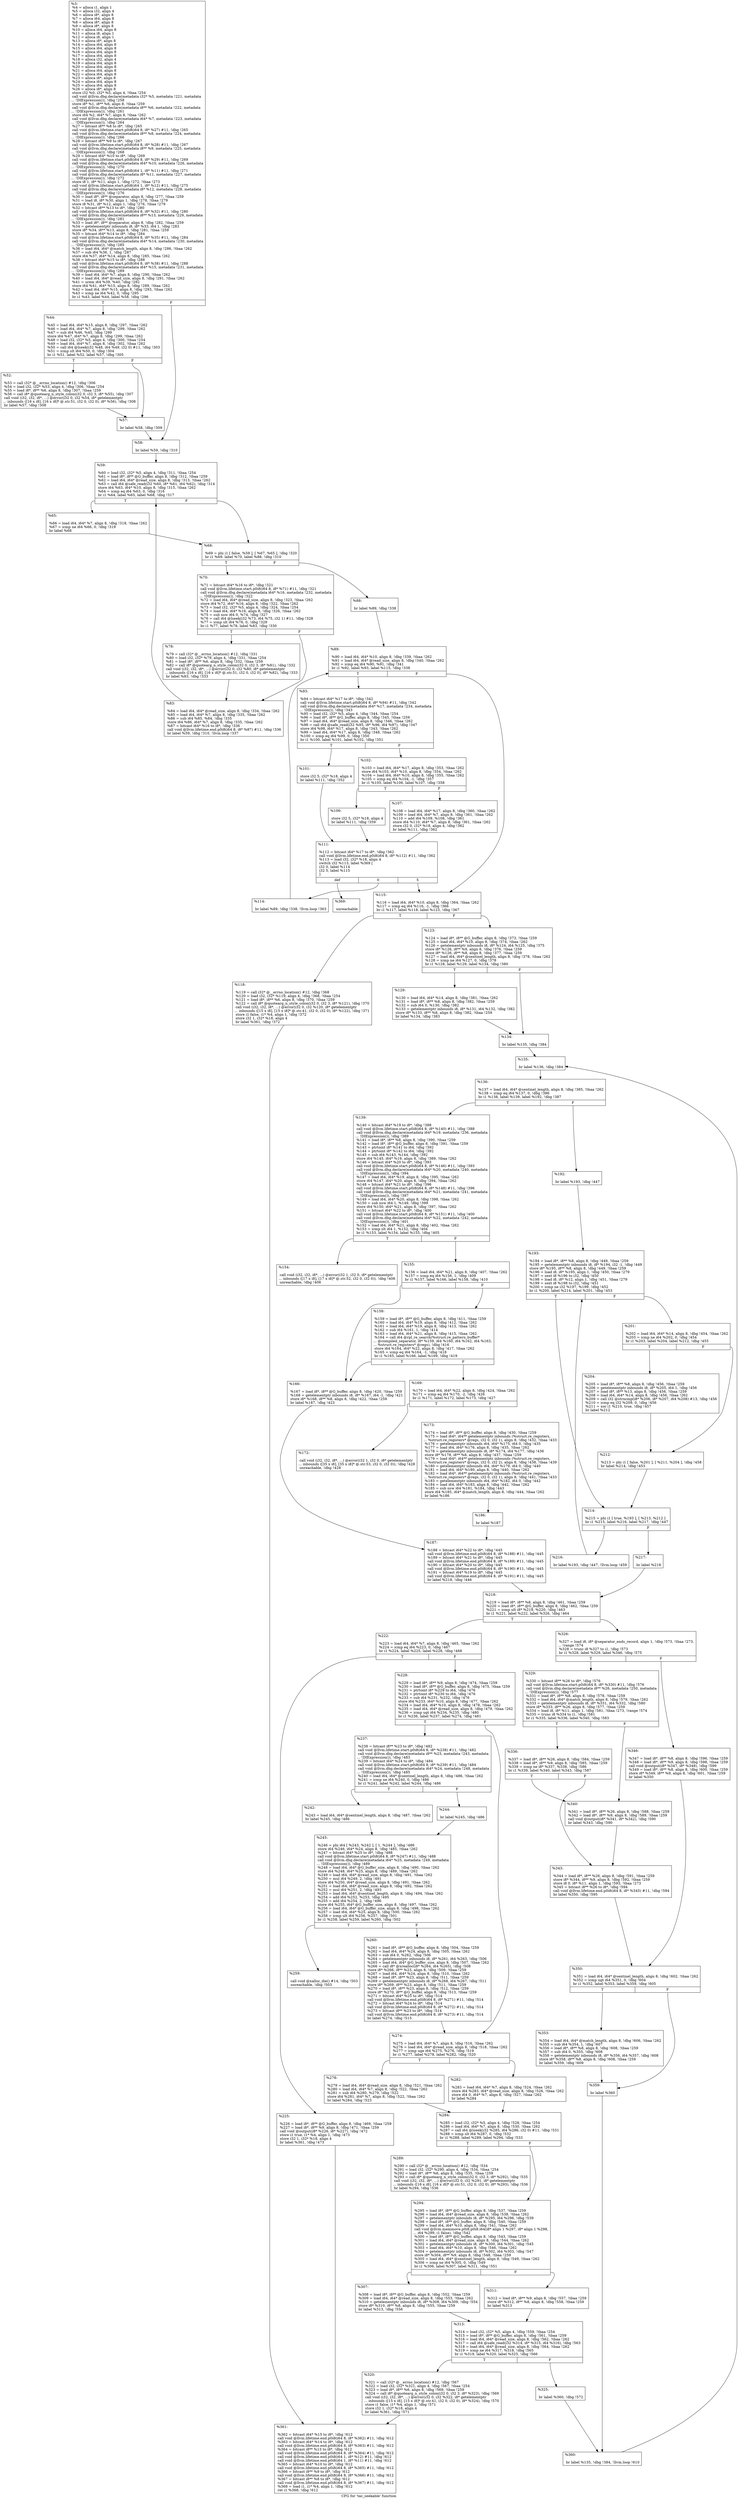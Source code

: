 digraph "CFG for 'tac_seekable' function" {
	label="CFG for 'tac_seekable' function";

	Node0x2548ac0 [shape=record,label="{%3:\l  %4 = alloca i1, align 1\l  %5 = alloca i32, align 4\l  %6 = alloca i8*, align 8\l  %7 = alloca i64, align 8\l  %8 = alloca i8*, align 8\l  %9 = alloca i8*, align 8\l  %10 = alloca i64, align 8\l  %11 = alloca i8, align 1\l  %12 = alloca i8, align 1\l  %13 = alloca i8*, align 8\l  %14 = alloca i64, align 8\l  %15 = alloca i64, align 8\l  %16 = alloca i64, align 8\l  %17 = alloca i64, align 8\l  %18 = alloca i32, align 4\l  %19 = alloca i64, align 8\l  %20 = alloca i64, align 8\l  %21 = alloca i64, align 8\l  %22 = alloca i64, align 8\l  %23 = alloca i8*, align 8\l  %24 = alloca i64, align 8\l  %25 = alloca i64, align 8\l  %26 = alloca i8*, align 8\l  store i32 %0, i32* %5, align 4, !tbaa !254\l  call void @llvm.dbg.declare(metadata i32* %5, metadata !221, metadata\l... !DIExpression()), !dbg !258\l  store i8* %1, i8** %6, align 8, !tbaa !259\l  call void @llvm.dbg.declare(metadata i8** %6, metadata !222, metadata\l... !DIExpression()), !dbg !261\l  store i64 %2, i64* %7, align 8, !tbaa !262\l  call void @llvm.dbg.declare(metadata i64* %7, metadata !223, metadata\l... !DIExpression()), !dbg !264\l  %27 = bitcast i8** %8 to i8*, !dbg !265\l  call void @llvm.lifetime.start.p0i8(i64 8, i8* %27) #11, !dbg !265\l  call void @llvm.dbg.declare(metadata i8** %8, metadata !224, metadata\l... !DIExpression()), !dbg !266\l  %28 = bitcast i8** %9 to i8*, !dbg !267\l  call void @llvm.lifetime.start.p0i8(i64 8, i8* %28) #11, !dbg !267\l  call void @llvm.dbg.declare(metadata i8** %9, metadata !225, metadata\l... !DIExpression()), !dbg !268\l  %29 = bitcast i64* %10 to i8*, !dbg !269\l  call void @llvm.lifetime.start.p0i8(i64 8, i8* %29) #11, !dbg !269\l  call void @llvm.dbg.declare(metadata i64* %10, metadata !226, metadata\l... !DIExpression()), !dbg !270\l  call void @llvm.lifetime.start.p0i8(i64 1, i8* %11) #11, !dbg !271\l  call void @llvm.dbg.declare(metadata i8* %11, metadata !227, metadata\l... !DIExpression()), !dbg !272\l  store i8 1, i8* %11, align 1, !dbg !272, !tbaa !273\l  call void @llvm.lifetime.start.p0i8(i64 1, i8* %12) #11, !dbg !275\l  call void @llvm.dbg.declare(metadata i8* %12, metadata !228, metadata\l... !DIExpression()), !dbg !276\l  %30 = load i8*, i8** @separator, align 8, !dbg !277, !tbaa !259\l  %31 = load i8, i8* %30, align 1, !dbg !278, !tbaa !279\l  store i8 %31, i8* %12, align 1, !dbg !276, !tbaa !279\l  %32 = bitcast i8** %13 to i8*, !dbg !280\l  call void @llvm.lifetime.start.p0i8(i64 8, i8* %32) #11, !dbg !280\l  call void @llvm.dbg.declare(metadata i8** %13, metadata !229, metadata\l... !DIExpression()), !dbg !281\l  %33 = load i8*, i8** @separator, align 8, !dbg !282, !tbaa !259\l  %34 = getelementptr inbounds i8, i8* %33, i64 1, !dbg !283\l  store i8* %34, i8** %13, align 8, !dbg !281, !tbaa !259\l  %35 = bitcast i64* %14 to i8*, !dbg !284\l  call void @llvm.lifetime.start.p0i8(i64 8, i8* %35) #11, !dbg !284\l  call void @llvm.dbg.declare(metadata i64* %14, metadata !230, metadata\l... !DIExpression()), !dbg !285\l  %36 = load i64, i64* @match_length, align 8, !dbg !286, !tbaa !262\l  %37 = sub i64 %36, 1, !dbg !287\l  store i64 %37, i64* %14, align 8, !dbg !285, !tbaa !262\l  %38 = bitcast i64* %15 to i8*, !dbg !288\l  call void @llvm.lifetime.start.p0i8(i64 8, i8* %38) #11, !dbg !288\l  call void @llvm.dbg.declare(metadata i64* %15, metadata !231, metadata\l... !DIExpression()), !dbg !289\l  %39 = load i64, i64* %7, align 8, !dbg !290, !tbaa !262\l  %40 = load i64, i64* @read_size, align 8, !dbg !291, !tbaa !262\l  %41 = urem i64 %39, %40, !dbg !292\l  store i64 %41, i64* %15, align 8, !dbg !289, !tbaa !262\l  %42 = load i64, i64* %15, align 8, !dbg !293, !tbaa !262\l  %43 = icmp ne i64 %42, 0, !dbg !295\l  br i1 %43, label %44, label %58, !dbg !296\l|{<s0>T|<s1>F}}"];
	Node0x2548ac0:s0 -> Node0x253ce50;
	Node0x2548ac0:s1 -> Node0x253cf40;
	Node0x253ce50 [shape=record,label="{%44:\l\l  %45 = load i64, i64* %15, align 8, !dbg !297, !tbaa !262\l  %46 = load i64, i64* %7, align 8, !dbg !299, !tbaa !262\l  %47 = sub i64 %46, %45, !dbg !299\l  store i64 %47, i64* %7, align 8, !dbg !299, !tbaa !262\l  %48 = load i32, i32* %5, align 4, !dbg !300, !tbaa !254\l  %49 = load i64, i64* %7, align 8, !dbg !302, !tbaa !262\l  %50 = call i64 @lseek(i32 %48, i64 %49, i32 0) #11, !dbg !303\l  %51 = icmp slt i64 %50, 0, !dbg !304\l  br i1 %51, label %52, label %57, !dbg !305\l|{<s0>T|<s1>F}}"];
	Node0x253ce50:s0 -> Node0x253cea0;
	Node0x253ce50:s1 -> Node0x253cef0;
	Node0x253cea0 [shape=record,label="{%52:\l\l  %53 = call i32* @__errno_location() #12, !dbg !306\l  %54 = load i32, i32* %53, align 4, !dbg !306, !tbaa !254\l  %55 = load i8*, i8** %6, align 8, !dbg !307, !tbaa !259\l  %56 = call i8* @quotearg_n_style_colon(i32 0, i32 3, i8* %55), !dbg !307\l  call void (i32, i32, i8*, ...) @error(i32 0, i32 %54, i8* getelementptr\l... inbounds ([16 x i8], [16 x i8]* @.str.51, i32 0, i32 0), i8* %56), !dbg !308\l  br label %57, !dbg !308\l}"];
	Node0x253cea0 -> Node0x253cef0;
	Node0x253cef0 [shape=record,label="{%57:\l\l  br label %58, !dbg !309\l}"];
	Node0x253cef0 -> Node0x253cf40;
	Node0x253cf40 [shape=record,label="{%58:\l\l  br label %59, !dbg !310\l}"];
	Node0x253cf40 -> Node0x253cf90;
	Node0x253cf90 [shape=record,label="{%59:\l\l  %60 = load i32, i32* %5, align 4, !dbg !311, !tbaa !254\l  %61 = load i8*, i8** @G_buffer, align 8, !dbg !312, !tbaa !259\l  %62 = load i64, i64* @read_size, align 8, !dbg !313, !tbaa !262\l  %63 = call i64 @safe_read(i32 %60, i8* %61, i64 %62), !dbg !314\l  store i64 %63, i64* %10, align 8, !dbg !315, !tbaa !262\l  %64 = icmp eq i64 %63, 0, !dbg !316\l  br i1 %64, label %65, label %68, !dbg !317\l|{<s0>T|<s1>F}}"];
	Node0x253cf90:s0 -> Node0x253cfe0;
	Node0x253cf90:s1 -> Node0x253d030;
	Node0x253cfe0 [shape=record,label="{%65:\l\l  %66 = load i64, i64* %7, align 8, !dbg !318, !tbaa !262\l  %67 = icmp ne i64 %66, 0, !dbg !319\l  br label %68\l}"];
	Node0x253cfe0 -> Node0x253d030;
	Node0x253d030 [shape=record,label="{%68:\l\l  %69 = phi i1 [ false, %59 ], [ %67, %65 ], !dbg !320\l  br i1 %69, label %70, label %88, !dbg !310\l|{<s0>T|<s1>F}}"];
	Node0x253d030:s0 -> Node0x253d080;
	Node0x253d030:s1 -> Node0x253d170;
	Node0x253d080 [shape=record,label="{%70:\l\l  %71 = bitcast i64* %16 to i8*, !dbg !321\l  call void @llvm.lifetime.start.p0i8(i64 8, i8* %71) #11, !dbg !321\l  call void @llvm.dbg.declare(metadata i64* %16, metadata !232, metadata\l... !DIExpression()), !dbg !322\l  %72 = load i64, i64* @read_size, align 8, !dbg !323, !tbaa !262\l  store i64 %72, i64* %16, align 8, !dbg !322, !tbaa !262\l  %73 = load i32, i32* %5, align 4, !dbg !324, !tbaa !254\l  %74 = load i64, i64* %16, align 8, !dbg !326, !tbaa !262\l  %75 = sub nsw i64 0, %74, !dbg !327\l  %76 = call i64 @lseek(i32 %73, i64 %75, i32 1) #11, !dbg !328\l  %77 = icmp slt i64 %76, 0, !dbg !329\l  br i1 %77, label %78, label %83, !dbg !330\l|{<s0>T|<s1>F}}"];
	Node0x253d080:s0 -> Node0x253d0d0;
	Node0x253d080:s1 -> Node0x253d120;
	Node0x253d0d0 [shape=record,label="{%78:\l\l  %79 = call i32* @__errno_location() #12, !dbg !331\l  %80 = load i32, i32* %79, align 4, !dbg !331, !tbaa !254\l  %81 = load i8*, i8** %6, align 8, !dbg !332, !tbaa !259\l  %82 = call i8* @quotearg_n_style_colon(i32 0, i32 3, i8* %81), !dbg !332\l  call void (i32, i32, i8*, ...) @error(i32 0, i32 %80, i8* getelementptr\l... inbounds ([16 x i8], [16 x i8]* @.str.51, i32 0, i32 0), i8* %82), !dbg !333\l  br label %83, !dbg !333\l}"];
	Node0x253d0d0 -> Node0x253d120;
	Node0x253d120 [shape=record,label="{%83:\l\l  %84 = load i64, i64* @read_size, align 8, !dbg !334, !tbaa !262\l  %85 = load i64, i64* %7, align 8, !dbg !335, !tbaa !262\l  %86 = sub i64 %85, %84, !dbg !335\l  store i64 %86, i64* %7, align 8, !dbg !335, !tbaa !262\l  %87 = bitcast i64* %16 to i8*, !dbg !336\l  call void @llvm.lifetime.end.p0i8(i64 8, i8* %87) #11, !dbg !336\l  br label %59, !dbg !310, !llvm.loop !337\l}"];
	Node0x253d120 -> Node0x253cf90;
	Node0x253d170 [shape=record,label="{%88:\l\l  br label %89, !dbg !338\l}"];
	Node0x253d170 -> Node0x253d1c0;
	Node0x253d1c0 [shape=record,label="{%89:\l\l  %90 = load i64, i64* %10, align 8, !dbg !339, !tbaa !262\l  %91 = load i64, i64* @read_size, align 8, !dbg !340, !tbaa !262\l  %92 = icmp eq i64 %90, %91, !dbg !341\l  br i1 %92, label %93, label %115, !dbg !338\l|{<s0>T|<s1>F}}"];
	Node0x253d1c0:s0 -> Node0x253d210;
	Node0x253d1c0:s1 -> Node0x253d440;
	Node0x253d210 [shape=record,label="{%93:\l\l  %94 = bitcast i64* %17 to i8*, !dbg !342\l  call void @llvm.lifetime.start.p0i8(i64 8, i8* %94) #11, !dbg !342\l  call void @llvm.dbg.declare(metadata i64* %17, metadata !234, metadata\l... !DIExpression()), !dbg !343\l  %95 = load i32, i32* %5, align 4, !dbg !344, !tbaa !254\l  %96 = load i8*, i8** @G_buffer, align 8, !dbg !345, !tbaa !259\l  %97 = load i64, i64* @read_size, align 8, !dbg !346, !tbaa !262\l  %98 = call i64 @safe_read(i32 %95, i8* %96, i64 %97), !dbg !347\l  store i64 %98, i64* %17, align 8, !dbg !343, !tbaa !262\l  %99 = load i64, i64* %17, align 8, !dbg !348, !tbaa !262\l  %100 = icmp eq i64 %99, 0, !dbg !350\l  br i1 %100, label %101, label %102, !dbg !351\l|{<s0>T|<s1>F}}"];
	Node0x253d210:s0 -> Node0x253d260;
	Node0x253d210:s1 -> Node0x253d2b0;
	Node0x253d260 [shape=record,label="{%101:\l\l  store i32 5, i32* %18, align 4\l  br label %111, !dbg !352\l}"];
	Node0x253d260 -> Node0x253d3a0;
	Node0x253d2b0 [shape=record,label="{%102:\l\l  %103 = load i64, i64* %17, align 8, !dbg !353, !tbaa !262\l  store i64 %103, i64* %10, align 8, !dbg !354, !tbaa !262\l  %104 = load i64, i64* %10, align 8, !dbg !355, !tbaa !262\l  %105 = icmp eq i64 %104, -1, !dbg !357\l  br i1 %105, label %106, label %107, !dbg !358\l|{<s0>T|<s1>F}}"];
	Node0x253d2b0:s0 -> Node0x253d300;
	Node0x253d2b0:s1 -> Node0x253d350;
	Node0x253d300 [shape=record,label="{%106:\l\l  store i32 5, i32* %18, align 4\l  br label %111, !dbg !359\l}"];
	Node0x253d300 -> Node0x253d3a0;
	Node0x253d350 [shape=record,label="{%107:\l\l  %108 = load i64, i64* %17, align 8, !dbg !360, !tbaa !262\l  %109 = load i64, i64* %7, align 8, !dbg !361, !tbaa !262\l  %110 = add i64 %109, %108, !dbg !361\l  store i64 %110, i64* %7, align 8, !dbg !361, !tbaa !262\l  store i32 0, i32* %18, align 4, !dbg !362\l  br label %111, !dbg !362\l}"];
	Node0x253d350 -> Node0x253d3a0;
	Node0x253d3a0 [shape=record,label="{%111:\l\l  %112 = bitcast i64* %17 to i8*, !dbg !362\l  call void @llvm.lifetime.end.p0i8(i64 8, i8* %112) #11, !dbg !362\l  %113 = load i32, i32* %18, align 4\l  switch i32 %113, label %369 [\l    i32 0, label %114\l    i32 5, label %115\l  ]\l|{<s0>def|<s1>0|<s2>5}}"];
	Node0x253d3a0:s0 -> Node0x253e610;
	Node0x253d3a0:s1 -> Node0x253d3f0;
	Node0x253d3a0:s2 -> Node0x253d440;
	Node0x253d3f0 [shape=record,label="{%114:\l\l  br label %89, !dbg !338, !llvm.loop !363\l}"];
	Node0x253d3f0 -> Node0x253d1c0;
	Node0x253d440 [shape=record,label="{%115:\l\l  %116 = load i64, i64* %10, align 8, !dbg !364, !tbaa !262\l  %117 = icmp eq i64 %116, -1, !dbg !366\l  br i1 %117, label %118, label %123, !dbg !367\l|{<s0>T|<s1>F}}"];
	Node0x253d440:s0 -> Node0x253d490;
	Node0x253d440:s1 -> Node0x253d4e0;
	Node0x253d490 [shape=record,label="{%118:\l\l  %119 = call i32* @__errno_location() #12, !dbg !368\l  %120 = load i32, i32* %119, align 4, !dbg !368, !tbaa !254\l  %121 = load i8*, i8** %6, align 8, !dbg !370, !tbaa !259\l  %122 = call i8* @quotearg_n_style_colon(i32 0, i32 3, i8* %121), !dbg !370\l  call void (i32, i32, i8*, ...) @error(i32 0, i32 %120, i8* getelementptr\l... inbounds ([15 x i8], [15 x i8]* @.str.41, i32 0, i32 0), i8* %122), !dbg !371\l  store i1 false, i1* %4, align 1, !dbg !372\l  store i32 1, i32* %18, align 4\l  br label %361, !dbg !372\l}"];
	Node0x253d490 -> Node0x253e5c0;
	Node0x253d4e0 [shape=record,label="{%123:\l\l  %124 = load i8*, i8** @G_buffer, align 8, !dbg !373, !tbaa !259\l  %125 = load i64, i64* %10, align 8, !dbg !374, !tbaa !262\l  %126 = getelementptr inbounds i8, i8* %124, i64 %125, !dbg !375\l  store i8* %126, i8** %9, align 8, !dbg !376, !tbaa !259\l  store i8* %126, i8** %8, align 8, !dbg !377, !tbaa !259\l  %127 = load i64, i64* @sentinel_length, align 8, !dbg !378, !tbaa !262\l  %128 = icmp ne i64 %127, 0, !dbg !378\l  br i1 %128, label %129, label %134, !dbg !380\l|{<s0>T|<s1>F}}"];
	Node0x253d4e0:s0 -> Node0x253d530;
	Node0x253d4e0:s1 -> Node0x253d580;
	Node0x253d530 [shape=record,label="{%129:\l\l  %130 = load i64, i64* %14, align 8, !dbg !381, !tbaa !262\l  %131 = load i8*, i8** %8, align 8, !dbg !382, !tbaa !259\l  %132 = sub i64 0, %130, !dbg !382\l  %133 = getelementptr inbounds i8, i8* %131, i64 %132, !dbg !382\l  store i8* %133, i8** %8, align 8, !dbg !382, !tbaa !259\l  br label %134, !dbg !383\l}"];
	Node0x253d530 -> Node0x253d580;
	Node0x253d580 [shape=record,label="{%134:\l\l  br label %135, !dbg !384\l}"];
	Node0x253d580 -> Node0x253d5d0;
	Node0x253d5d0 [shape=record,label="{%135:\l\l  br label %136, !dbg !384\l}"];
	Node0x253d5d0 -> Node0x253d620;
	Node0x253d620 [shape=record,label="{%136:\l\l  %137 = load i64, i64* @sentinel_length, align 8, !dbg !385, !tbaa !262\l  %138 = icmp eq i64 %137, 0, !dbg !386\l  br i1 %138, label %139, label %192, !dbg !387\l|{<s0>T|<s1>F}}"];
	Node0x253d620:s0 -> Node0x253d670;
	Node0x253d620:s1 -> Node0x253d990;
	Node0x253d670 [shape=record,label="{%139:\l\l  %140 = bitcast i64* %19 to i8*, !dbg !388\l  call void @llvm.lifetime.start.p0i8(i64 8, i8* %140) #11, !dbg !388\l  call void @llvm.dbg.declare(metadata i64* %19, metadata !236, metadata\l... !DIExpression()), !dbg !389\l  %141 = load i8*, i8** %8, align 8, !dbg !390, !tbaa !259\l  %142 = load i8*, i8** @G_buffer, align 8, !dbg !391, !tbaa !259\l  %143 = ptrtoint i8* %141 to i64, !dbg !392\l  %144 = ptrtoint i8* %142 to i64, !dbg !392\l  %145 = sub i64 %143, %144, !dbg !392\l  store i64 %145, i64* %19, align 8, !dbg !389, !tbaa !262\l  %146 = bitcast i64* %20 to i8*, !dbg !393\l  call void @llvm.lifetime.start.p0i8(i64 8, i8* %146) #11, !dbg !393\l  call void @llvm.dbg.declare(metadata i64* %20, metadata !240, metadata\l... !DIExpression()), !dbg !394\l  %147 = load i64, i64* %19, align 8, !dbg !395, !tbaa !262\l  store i64 %147, i64* %20, align 8, !dbg !394, !tbaa !262\l  %148 = bitcast i64* %21 to i8*, !dbg !396\l  call void @llvm.lifetime.start.p0i8(i64 8, i8* %148) #11, !dbg !396\l  call void @llvm.dbg.declare(metadata i64* %21, metadata !241, metadata\l... !DIExpression()), !dbg !397\l  %149 = load i64, i64* %20, align 8, !dbg !398, !tbaa !262\l  %150 = sub nsw i64 1, %149, !dbg !399\l  store i64 %150, i64* %21, align 8, !dbg !397, !tbaa !262\l  %151 = bitcast i64* %22 to i8*, !dbg !400\l  call void @llvm.lifetime.start.p0i8(i64 8, i8* %151) #11, !dbg !400\l  call void @llvm.dbg.declare(metadata i64* %22, metadata !242, metadata\l... !DIExpression()), !dbg !401\l  %152 = load i64, i64* %21, align 8, !dbg !402, !tbaa !262\l  %153 = icmp slt i64 1, %152, !dbg !404\l  br i1 %153, label %154, label %155, !dbg !405\l|{<s0>T|<s1>F}}"];
	Node0x253d670:s0 -> Node0x253d6c0;
	Node0x253d670:s1 -> Node0x253d710;
	Node0x253d6c0 [shape=record,label="{%154:\l\l  call void (i32, i32, i8*, ...) @error(i32 1, i32 0, i8* getelementptr\l... inbounds ([17 x i8], [17 x i8]* @.str.52, i32 0, i32 0)), !dbg !406\l  unreachable, !dbg !406\l}"];
	Node0x253d710 [shape=record,label="{%155:\l\l  %156 = load i64, i64* %21, align 8, !dbg !407, !tbaa !262\l  %157 = icmp eq i64 %156, 1, !dbg !409\l  br i1 %157, label %166, label %158, !dbg !410\l|{<s0>T|<s1>F}}"];
	Node0x253d710:s0 -> Node0x253d7b0;
	Node0x253d710:s1 -> Node0x253d760;
	Node0x253d760 [shape=record,label="{%158:\l\l  %159 = load i8*, i8** @G_buffer, align 8, !dbg !411, !tbaa !259\l  %160 = load i64, i64* %19, align 8, !dbg !412, !tbaa !262\l  %161 = load i64, i64* %19, align 8, !dbg !413, !tbaa !262\l  %162 = sub i64 %161, 1, !dbg !414\l  %163 = load i64, i64* %21, align 8, !dbg !415, !tbaa !262\l  %164 = call i64 @rpl_re_search(%struct.re_pattern_buffer*\l... @compiled_separator, i8* %159, i64 %160, i64 %162, i64 %163,\l... %struct.re_registers* @regs), !dbg !416\l  store i64 %164, i64* %22, align 8, !dbg !417, !tbaa !262\l  %165 = icmp eq i64 %164, -1, !dbg !418\l  br i1 %165, label %166, label %169, !dbg !419\l|{<s0>T|<s1>F}}"];
	Node0x253d760:s0 -> Node0x253d7b0;
	Node0x253d760:s1 -> Node0x253d800;
	Node0x253d7b0 [shape=record,label="{%166:\l\l  %167 = load i8*, i8** @G_buffer, align 8, !dbg !420, !tbaa !259\l  %168 = getelementptr inbounds i8, i8* %167, i64 -1, !dbg !421\l  store i8* %168, i8** %8, align 8, !dbg !422, !tbaa !259\l  br label %187, !dbg !423\l}"];
	Node0x253d7b0 -> Node0x253d940;
	Node0x253d800 [shape=record,label="{%169:\l\l  %170 = load i64, i64* %22, align 8, !dbg !424, !tbaa !262\l  %171 = icmp eq i64 %170, -2, !dbg !426\l  br i1 %171, label %172, label %173, !dbg !427\l|{<s0>T|<s1>F}}"];
	Node0x253d800:s0 -> Node0x253d850;
	Node0x253d800:s1 -> Node0x253d8a0;
	Node0x253d850 [shape=record,label="{%172:\l\l  call void (i32, i32, i8*, ...) @error(i32 1, i32 0, i8* getelementptr\l... inbounds ([35 x i8], [35 x i8]* @.str.53, i32 0, i32 0)), !dbg !428\l  unreachable, !dbg !428\l}"];
	Node0x253d8a0 [shape=record,label="{%173:\l\l  %174 = load i8*, i8** @G_buffer, align 8, !dbg !430, !tbaa !259\l  %175 = load i64*, i64** getelementptr inbounds (%struct.re_registers,\l... %struct.re_registers* @regs, i32 0, i32 1), align 8, !dbg !432, !tbaa !433\l  %176 = getelementptr inbounds i64, i64* %175, i64 0, !dbg !435\l  %177 = load i64, i64* %176, align 8, !dbg !435, !tbaa !262\l  %178 = getelementptr inbounds i8, i8* %174, i64 %177, !dbg !436\l  store i8* %178, i8** %8, align 8, !dbg !437, !tbaa !259\l  %179 = load i64*, i64** getelementptr inbounds (%struct.re_registers,\l... %struct.re_registers* @regs, i32 0, i32 2), align 8, !dbg !438, !tbaa !439\l  %180 = getelementptr inbounds i64, i64* %179, i64 0, !dbg !440\l  %181 = load i64, i64* %180, align 8, !dbg !440, !tbaa !262\l  %182 = load i64*, i64** getelementptr inbounds (%struct.re_registers,\l... %struct.re_registers* @regs, i32 0, i32 1), align 8, !dbg !441, !tbaa !433\l  %183 = getelementptr inbounds i64, i64* %182, i64 0, !dbg !442\l  %184 = load i64, i64* %183, align 8, !dbg !442, !tbaa !262\l  %185 = sub nsw i64 %181, %184, !dbg !443\l  store i64 %185, i64* @match_length, align 8, !dbg !444, !tbaa !262\l  br label %186\l}"];
	Node0x253d8a0 -> Node0x253d8f0;
	Node0x253d8f0 [shape=record,label="{%186:\l\l  br label %187\l}"];
	Node0x253d8f0 -> Node0x253d940;
	Node0x253d940 [shape=record,label="{%187:\l\l  %188 = bitcast i64* %22 to i8*, !dbg !445\l  call void @llvm.lifetime.end.p0i8(i64 8, i8* %188) #11, !dbg !445\l  %189 = bitcast i64* %21 to i8*, !dbg !445\l  call void @llvm.lifetime.end.p0i8(i64 8, i8* %189) #11, !dbg !445\l  %190 = bitcast i64* %20 to i8*, !dbg !445\l  call void @llvm.lifetime.end.p0i8(i64 8, i8* %190) #11, !dbg !445\l  %191 = bitcast i64* %19 to i8*, !dbg !445\l  call void @llvm.lifetime.end.p0i8(i64 8, i8* %191) #11, !dbg !445\l  br label %218, !dbg !446\l}"];
	Node0x253d940 -> Node0x253dc10;
	Node0x253d990 [shape=record,label="{%192:\l\l  br label %193, !dbg !447\l}"];
	Node0x253d990 -> Node0x253d9e0;
	Node0x253d9e0 [shape=record,label="{%193:\l\l  %194 = load i8*, i8** %8, align 8, !dbg !449, !tbaa !259\l  %195 = getelementptr inbounds i8, i8* %194, i32 -1, !dbg !449\l  store i8* %195, i8** %8, align 8, !dbg !449, !tbaa !259\l  %196 = load i8, i8* %195, align 1, !dbg !450, !tbaa !279\l  %197 = sext i8 %196 to i32, !dbg !450\l  %198 = load i8, i8* %12, align 1, !dbg !451, !tbaa !279\l  %199 = sext i8 %198 to i32, !dbg !451\l  %200 = icmp ne i32 %197, %199, !dbg !452\l  br i1 %200, label %214, label %201, !dbg !453\l|{<s0>T|<s1>F}}"];
	Node0x253d9e0:s0 -> Node0x253db20;
	Node0x253d9e0:s1 -> Node0x253da30;
	Node0x253da30 [shape=record,label="{%201:\l\l  %202 = load i64, i64* %14, align 8, !dbg !454, !tbaa !262\l  %203 = icmp ne i64 %202, 0, !dbg !454\l  br i1 %203, label %204, label %212, !dbg !455\l|{<s0>T|<s1>F}}"];
	Node0x253da30:s0 -> Node0x253da80;
	Node0x253da30:s1 -> Node0x253dad0;
	Node0x253da80 [shape=record,label="{%204:\l\l  %205 = load i8*, i8** %8, align 8, !dbg !456, !tbaa !259\l  %206 = getelementptr inbounds i8, i8* %205, i64 1, !dbg !456\l  %207 = load i8*, i8** %13, align 8, !dbg !456, !tbaa !259\l  %208 = load i64, i64* %14, align 8, !dbg !456, !tbaa !262\l  %209 = call i32 @strncmp(i8* %206, i8* %207, i64 %208) #13, !dbg !456\l  %210 = icmp eq i32 %209, 0, !dbg !456\l  %211 = xor i1 %210, true, !dbg !457\l  br label %212\l}"];
	Node0x253da80 -> Node0x253dad0;
	Node0x253dad0 [shape=record,label="{%212:\l\l  %213 = phi i1 [ false, %201 ], [ %211, %204 ], !dbg !458\l  br label %214, !dbg !453\l}"];
	Node0x253dad0 -> Node0x253db20;
	Node0x253db20 [shape=record,label="{%214:\l\l  %215 = phi i1 [ true, %193 ], [ %213, %212 ]\l  br i1 %215, label %216, label %217, !dbg !447\l|{<s0>T|<s1>F}}"];
	Node0x253db20:s0 -> Node0x253db70;
	Node0x253db20:s1 -> Node0x253dbc0;
	Node0x253db70 [shape=record,label="{%216:\l\l  br label %193, !dbg !447, !llvm.loop !459\l}"];
	Node0x253db70 -> Node0x253d9e0;
	Node0x253dbc0 [shape=record,label="{%217:\l\l  br label %218\l}"];
	Node0x253dbc0 -> Node0x253dc10;
	Node0x253dc10 [shape=record,label="{%218:\l\l  %219 = load i8*, i8** %8, align 8, !dbg !461, !tbaa !259\l  %220 = load i8*, i8** @G_buffer, align 8, !dbg !462, !tbaa !259\l  %221 = icmp ult i8* %219, %220, !dbg !463\l  br i1 %221, label %222, label %326, !dbg !464\l|{<s0>T|<s1>F}}"];
	Node0x253dc10:s0 -> Node0x253dc60;
	Node0x253dc10:s1 -> Node0x253e2a0;
	Node0x253dc60 [shape=record,label="{%222:\l\l  %223 = load i64, i64* %7, align 8, !dbg !465, !tbaa !262\l  %224 = icmp eq i64 %223, 0, !dbg !467\l  br i1 %224, label %225, label %228, !dbg !468\l|{<s0>T|<s1>F}}"];
	Node0x253dc60:s0 -> Node0x253dcb0;
	Node0x253dc60:s1 -> Node0x253dd00;
	Node0x253dcb0 [shape=record,label="{%225:\l\l  %226 = load i8*, i8** @G_buffer, align 8, !dbg !469, !tbaa !259\l  %227 = load i8*, i8** %9, align 8, !dbg !471, !tbaa !259\l  call void @output(i8* %226, i8* %227), !dbg !472\l  store i1 true, i1* %4, align 1, !dbg !473\l  store i32 1, i32* %18, align 4\l  br label %361, !dbg !473\l}"];
	Node0x253dcb0 -> Node0x253e5c0;
	Node0x253dd00 [shape=record,label="{%228:\l\l  %229 = load i8*, i8** %9, align 8, !dbg !474, !tbaa !259\l  %230 = load i8*, i8** @G_buffer, align 8, !dbg !475, !tbaa !259\l  %231 = ptrtoint i8* %229 to i64, !dbg !476\l  %232 = ptrtoint i8* %230 to i64, !dbg !476\l  %233 = sub i64 %231, %232, !dbg !476\l  store i64 %233, i64* %10, align 8, !dbg !477, !tbaa !262\l  %234 = load i64, i64* %10, align 8, !dbg !478, !tbaa !262\l  %235 = load i64, i64* @read_size, align 8, !dbg !479, !tbaa !262\l  %236 = icmp ugt i64 %234, %235, !dbg !480\l  br i1 %236, label %237, label %274, !dbg !481\l|{<s0>T|<s1>F}}"];
	Node0x253dd00:s0 -> Node0x253dd50;
	Node0x253dd00:s1 -> Node0x253df30;
	Node0x253dd50 [shape=record,label="{%237:\l\l  %238 = bitcast i8** %23 to i8*, !dbg !482\l  call void @llvm.lifetime.start.p0i8(i64 8, i8* %238) #11, !dbg !482\l  call void @llvm.dbg.declare(metadata i8** %23, metadata !243, metadata\l... !DIExpression()), !dbg !483\l  %239 = bitcast i64* %24 to i8*, !dbg !484\l  call void @llvm.lifetime.start.p0i8(i64 8, i8* %239) #11, !dbg !484\l  call void @llvm.dbg.declare(metadata i64* %24, metadata !248, metadata\l... !DIExpression()), !dbg !485\l  %240 = load i64, i64* @sentinel_length, align 8, !dbg !486, !tbaa !262\l  %241 = icmp ne i64 %240, 0, !dbg !486\l  br i1 %241, label %242, label %244, !dbg !486\l|{<s0>T|<s1>F}}"];
	Node0x253dd50:s0 -> Node0x253dda0;
	Node0x253dd50:s1 -> Node0x253ddf0;
	Node0x253dda0 [shape=record,label="{%242:\l\l  %243 = load i64, i64* @sentinel_length, align 8, !dbg !487, !tbaa !262\l  br label %245, !dbg !486\l}"];
	Node0x253dda0 -> Node0x253de40;
	Node0x253ddf0 [shape=record,label="{%244:\l\l  br label %245, !dbg !486\l}"];
	Node0x253ddf0 -> Node0x253de40;
	Node0x253de40 [shape=record,label="{%245:\l\l  %246 = phi i64 [ %243, %242 ], [ 1, %244 ], !dbg !486\l  store i64 %246, i64* %24, align 8, !dbg !485, !tbaa !262\l  %247 = bitcast i64* %25 to i8*, !dbg !488\l  call void @llvm.lifetime.start.p0i8(i64 8, i8* %247) #11, !dbg !488\l  call void @llvm.dbg.declare(metadata i64* %25, metadata !249, metadata\l... !DIExpression()), !dbg !489\l  %248 = load i64, i64* @G_buffer_size, align 8, !dbg !490, !tbaa !262\l  store i64 %248, i64* %25, align 8, !dbg !489, !tbaa !262\l  %249 = load i64, i64* @read_size, align 8, !dbg !491, !tbaa !262\l  %250 = mul i64 %249, 2, !dbg !491\l  store i64 %250, i64* @read_size, align 8, !dbg !491, !tbaa !262\l  %251 = load i64, i64* @read_size, align 8, !dbg !492, !tbaa !262\l  %252 = mul i64 %251, 2, !dbg !493\l  %253 = load i64, i64* @sentinel_length, align 8, !dbg !494, !tbaa !262\l  %254 = add i64 %252, %253, !dbg !495\l  %255 = add i64 %254, 2, !dbg !496\l  store i64 %255, i64* @G_buffer_size, align 8, !dbg !497, !tbaa !262\l  %256 = load i64, i64* @G_buffer_size, align 8, !dbg !498, !tbaa !262\l  %257 = load i64, i64* %25, align 8, !dbg !500, !tbaa !262\l  %258 = icmp ult i64 %256, %257, !dbg !501\l  br i1 %258, label %259, label %260, !dbg !502\l|{<s0>T|<s1>F}}"];
	Node0x253de40:s0 -> Node0x253de90;
	Node0x253de40:s1 -> Node0x253dee0;
	Node0x253de90 [shape=record,label="{%259:\l\l  call void @xalloc_die() #14, !dbg !503\l  unreachable, !dbg !503\l}"];
	Node0x253dee0 [shape=record,label="{%260:\l\l  %261 = load i8*, i8** @G_buffer, align 8, !dbg !504, !tbaa !259\l  %262 = load i64, i64* %24, align 8, !dbg !505, !tbaa !262\l  %263 = sub i64 0, %262, !dbg !506\l  %264 = getelementptr inbounds i8, i8* %261, i64 %263, !dbg !506\l  %265 = load i64, i64* @G_buffer_size, align 8, !dbg !507, !tbaa !262\l  %266 = call i8* @xrealloc(i8* %264, i64 %265), !dbg !508\l  store i8* %266, i8** %23, align 8, !dbg !509, !tbaa !259\l  %267 = load i64, i64* %24, align 8, !dbg !510, !tbaa !262\l  %268 = load i8*, i8** %23, align 8, !dbg !511, !tbaa !259\l  %269 = getelementptr inbounds i8, i8* %268, i64 %267, !dbg !511\l  store i8* %269, i8** %23, align 8, !dbg !511, !tbaa !259\l  %270 = load i8*, i8** %23, align 8, !dbg !512, !tbaa !259\l  store i8* %270, i8** @G_buffer, align 8, !dbg !513, !tbaa !259\l  %271 = bitcast i64* %25 to i8*, !dbg !514\l  call void @llvm.lifetime.end.p0i8(i64 8, i8* %271) #11, !dbg !514\l  %272 = bitcast i64* %24 to i8*, !dbg !514\l  call void @llvm.lifetime.end.p0i8(i64 8, i8* %272) #11, !dbg !514\l  %273 = bitcast i8** %23 to i8*, !dbg !514\l  call void @llvm.lifetime.end.p0i8(i64 8, i8* %273) #11, !dbg !514\l  br label %274, !dbg !515\l}"];
	Node0x253dee0 -> Node0x253df30;
	Node0x253df30 [shape=record,label="{%274:\l\l  %275 = load i64, i64* %7, align 8, !dbg !516, !tbaa !262\l  %276 = load i64, i64* @read_size, align 8, !dbg !518, !tbaa !262\l  %277 = icmp uge i64 %275, %276, !dbg !519\l  br i1 %277, label %278, label %282, !dbg !520\l|{<s0>T|<s1>F}}"];
	Node0x253df30:s0 -> Node0x253df80;
	Node0x253df30:s1 -> Node0x253dfd0;
	Node0x253df80 [shape=record,label="{%278:\l\l  %279 = load i64, i64* @read_size, align 8, !dbg !521, !tbaa !262\l  %280 = load i64, i64* %7, align 8, !dbg !522, !tbaa !262\l  %281 = sub i64 %280, %279, !dbg !522\l  store i64 %281, i64* %7, align 8, !dbg !522, !tbaa !262\l  br label %284, !dbg !523\l}"];
	Node0x253df80 -> Node0x253e020;
	Node0x253dfd0 [shape=record,label="{%282:\l\l  %283 = load i64, i64* %7, align 8, !dbg !524, !tbaa !262\l  store i64 %283, i64* @read_size, align 8, !dbg !526, !tbaa !262\l  store i64 0, i64* %7, align 8, !dbg !527, !tbaa !262\l  br label %284\l}"];
	Node0x253dfd0 -> Node0x253e020;
	Node0x253e020 [shape=record,label="{%284:\l\l  %285 = load i32, i32* %5, align 4, !dbg !528, !tbaa !254\l  %286 = load i64, i64* %7, align 8, !dbg !530, !tbaa !262\l  %287 = call i64 @lseek(i32 %285, i64 %286, i32 0) #11, !dbg !531\l  %288 = icmp slt i64 %287, 0, !dbg !532\l  br i1 %288, label %289, label %294, !dbg !533\l|{<s0>T|<s1>F}}"];
	Node0x253e020:s0 -> Node0x253e070;
	Node0x253e020:s1 -> Node0x253e0c0;
	Node0x253e070 [shape=record,label="{%289:\l\l  %290 = call i32* @__errno_location() #12, !dbg !534\l  %291 = load i32, i32* %290, align 4, !dbg !534, !tbaa !254\l  %292 = load i8*, i8** %6, align 8, !dbg !535, !tbaa !259\l  %293 = call i8* @quotearg_n_style_colon(i32 0, i32 3, i8* %292), !dbg !535\l  call void (i32, i32, i8*, ...) @error(i32 0, i32 %291, i8* getelementptr\l... inbounds ([16 x i8], [16 x i8]* @.str.51, i32 0, i32 0), i8* %293), !dbg !536\l  br label %294, !dbg !536\l}"];
	Node0x253e070 -> Node0x253e0c0;
	Node0x253e0c0 [shape=record,label="{%294:\l\l  %295 = load i8*, i8** @G_buffer, align 8, !dbg !537, !tbaa !259\l  %296 = load i64, i64* @read_size, align 8, !dbg !538, !tbaa !262\l  %297 = getelementptr inbounds i8, i8* %295, i64 %296, !dbg !539\l  %298 = load i8*, i8** @G_buffer, align 8, !dbg !540, !tbaa !259\l  %299 = load i64, i64* %10, align 8, !dbg !541, !tbaa !262\l  call void @llvm.memmove.p0i8.p0i8.i64(i8* align 1 %297, i8* align 1 %298,\l... i64 %299, i1 false), !dbg !542\l  %300 = load i8*, i8** @G_buffer, align 8, !dbg !543, !tbaa !259\l  %301 = load i64, i64* @read_size, align 8, !dbg !544, !tbaa !262\l  %302 = getelementptr inbounds i8, i8* %300, i64 %301, !dbg !545\l  %303 = load i64, i64* %10, align 8, !dbg !546, !tbaa !262\l  %304 = getelementptr inbounds i8, i8* %302, i64 %303, !dbg !547\l  store i8* %304, i8** %9, align 8, !dbg !548, !tbaa !259\l  %305 = load i64, i64* @sentinel_length, align 8, !dbg !549, !tbaa !262\l  %306 = icmp ne i64 %305, 0, !dbg !549\l  br i1 %306, label %307, label %311, !dbg !551\l|{<s0>T|<s1>F}}"];
	Node0x253e0c0:s0 -> Node0x253e110;
	Node0x253e0c0:s1 -> Node0x253e160;
	Node0x253e110 [shape=record,label="{%307:\l\l  %308 = load i8*, i8** @G_buffer, align 8, !dbg !552, !tbaa !259\l  %309 = load i64, i64* @read_size, align 8, !dbg !553, !tbaa !262\l  %310 = getelementptr inbounds i8, i8* %308, i64 %309, !dbg !554\l  store i8* %310, i8** %8, align 8, !dbg !555, !tbaa !259\l  br label %313, !dbg !556\l}"];
	Node0x253e110 -> Node0x253e1b0;
	Node0x253e160 [shape=record,label="{%311:\l\l  %312 = load i8*, i8** %9, align 8, !dbg !557, !tbaa !259\l  store i8* %312, i8** %8, align 8, !dbg !558, !tbaa !259\l  br label %313\l}"];
	Node0x253e160 -> Node0x253e1b0;
	Node0x253e1b0 [shape=record,label="{%313:\l\l  %314 = load i32, i32* %5, align 4, !dbg !559, !tbaa !254\l  %315 = load i8*, i8** @G_buffer, align 8, !dbg !561, !tbaa !259\l  %316 = load i64, i64* @read_size, align 8, !dbg !562, !tbaa !262\l  %317 = call i64 @safe_read(i32 %314, i8* %315, i64 %316), !dbg !563\l  %318 = load i64, i64* @read_size, align 8, !dbg !564, !tbaa !262\l  %319 = icmp ne i64 %317, %318, !dbg !565\l  br i1 %319, label %320, label %325, !dbg !566\l|{<s0>T|<s1>F}}"];
	Node0x253e1b0:s0 -> Node0x253e200;
	Node0x253e1b0:s1 -> Node0x253e250;
	Node0x253e200 [shape=record,label="{%320:\l\l  %321 = call i32* @__errno_location() #12, !dbg !567\l  %322 = load i32, i32* %321, align 4, !dbg !567, !tbaa !254\l  %323 = load i8*, i8** %6, align 8, !dbg !569, !tbaa !259\l  %324 = call i8* @quotearg_n_style_colon(i32 0, i32 3, i8* %323), !dbg !569\l  call void (i32, i32, i8*, ...) @error(i32 0, i32 %322, i8* getelementptr\l... inbounds ([15 x i8], [15 x i8]* @.str.41, i32 0, i32 0), i8* %324), !dbg !570\l  store i1 false, i1* %4, align 1, !dbg !571\l  store i32 1, i32* %18, align 4\l  br label %361, !dbg !571\l}"];
	Node0x253e200 -> Node0x253e5c0;
	Node0x253e250 [shape=record,label="{%325:\l\l  br label %360, !dbg !572\l}"];
	Node0x253e250 -> Node0x253e570;
	Node0x253e2a0 [shape=record,label="{%326:\l\l  %327 = load i8, i8* @separator_ends_record, align 1, !dbg !573, !tbaa !273,\l... !range !574\l  %328 = trunc i8 %327 to i1, !dbg !573\l  br i1 %328, label %329, label %346, !dbg !575\l|{<s0>T|<s1>F}}"];
	Node0x253e2a0:s0 -> Node0x253e2f0;
	Node0x253e2a0:s1 -> Node0x253e430;
	Node0x253e2f0 [shape=record,label="{%329:\l\l  %330 = bitcast i8** %26 to i8*, !dbg !576\l  call void @llvm.lifetime.start.p0i8(i64 8, i8* %330) #11, !dbg !576\l  call void @llvm.dbg.declare(metadata i8** %26, metadata !250, metadata\l... !DIExpression()), !dbg !577\l  %331 = load i8*, i8** %8, align 8, !dbg !578, !tbaa !259\l  %332 = load i64, i64* @match_length, align 8, !dbg !579, !tbaa !262\l  %333 = getelementptr inbounds i8, i8* %331, i64 %332, !dbg !580\l  store i8* %333, i8** %26, align 8, !dbg !577, !tbaa !259\l  %334 = load i8, i8* %11, align 1, !dbg !581, !tbaa !273, !range !574\l  %335 = trunc i8 %334 to i1, !dbg !581\l  br i1 %335, label %336, label %340, !dbg !583\l|{<s0>T|<s1>F}}"];
	Node0x253e2f0:s0 -> Node0x253e340;
	Node0x253e2f0:s1 -> Node0x253e390;
	Node0x253e340 [shape=record,label="{%336:\l\l  %337 = load i8*, i8** %26, align 8, !dbg !584, !tbaa !259\l  %338 = load i8*, i8** %9, align 8, !dbg !585, !tbaa !259\l  %339 = icmp ne i8* %337, %338, !dbg !586\l  br i1 %339, label %340, label %343, !dbg !587\l|{<s0>T|<s1>F}}"];
	Node0x253e340:s0 -> Node0x253e390;
	Node0x253e340:s1 -> Node0x253e3e0;
	Node0x253e390 [shape=record,label="{%340:\l\l  %341 = load i8*, i8** %26, align 8, !dbg !588, !tbaa !259\l  %342 = load i8*, i8** %9, align 8, !dbg !589, !tbaa !259\l  call void @output(i8* %341, i8* %342), !dbg !590\l  br label %343, !dbg !590\l}"];
	Node0x253e390 -> Node0x253e3e0;
	Node0x253e3e0 [shape=record,label="{%343:\l\l  %344 = load i8*, i8** %26, align 8, !dbg !591, !tbaa !259\l  store i8* %344, i8** %9, align 8, !dbg !592, !tbaa !259\l  store i8 0, i8* %11, align 1, !dbg !593, !tbaa !273\l  %345 = bitcast i8** %26 to i8*, !dbg !594\l  call void @llvm.lifetime.end.p0i8(i64 8, i8* %345) #11, !dbg !594\l  br label %350, !dbg !595\l}"];
	Node0x253e3e0 -> Node0x253e480;
	Node0x253e430 [shape=record,label="{%346:\l\l  %347 = load i8*, i8** %8, align 8, !dbg !596, !tbaa !259\l  %348 = load i8*, i8** %9, align 8, !dbg !598, !tbaa !259\l  call void @output(i8* %347, i8* %348), !dbg !599\l  %349 = load i8*, i8** %8, align 8, !dbg !600, !tbaa !259\l  store i8* %349, i8** %9, align 8, !dbg !601, !tbaa !259\l  br label %350\l}"];
	Node0x253e430 -> Node0x253e480;
	Node0x253e480 [shape=record,label="{%350:\l\l  %351 = load i64, i64* @sentinel_length, align 8, !dbg !602, !tbaa !262\l  %352 = icmp ugt i64 %351, 0, !dbg !604\l  br i1 %352, label %353, label %359, !dbg !605\l|{<s0>T|<s1>F}}"];
	Node0x253e480:s0 -> Node0x253e4d0;
	Node0x253e480:s1 -> Node0x253e520;
	Node0x253e4d0 [shape=record,label="{%353:\l\l  %354 = load i64, i64* @match_length, align 8, !dbg !606, !tbaa !262\l  %355 = sub i64 %354, 1, !dbg !607\l  %356 = load i8*, i8** %8, align 8, !dbg !608, !tbaa !259\l  %357 = sub i64 0, %355, !dbg !608\l  %358 = getelementptr inbounds i8, i8* %356, i64 %357, !dbg !608\l  store i8* %358, i8** %8, align 8, !dbg !608, !tbaa !259\l  br label %359, !dbg !609\l}"];
	Node0x253e4d0 -> Node0x253e520;
	Node0x253e520 [shape=record,label="{%359:\l\l  br label %360\l}"];
	Node0x253e520 -> Node0x253e570;
	Node0x253e570 [shape=record,label="{%360:\l\l  br label %135, !dbg !384, !llvm.loop !610\l}"];
	Node0x253e570 -> Node0x253d5d0;
	Node0x253e5c0 [shape=record,label="{%361:\l\l  %362 = bitcast i64* %15 to i8*, !dbg !612\l  call void @llvm.lifetime.end.p0i8(i64 8, i8* %362) #11, !dbg !612\l  %363 = bitcast i64* %14 to i8*, !dbg !612\l  call void @llvm.lifetime.end.p0i8(i64 8, i8* %363) #11, !dbg !612\l  %364 = bitcast i8** %13 to i8*, !dbg !612\l  call void @llvm.lifetime.end.p0i8(i64 8, i8* %364) #11, !dbg !612\l  call void @llvm.lifetime.end.p0i8(i64 1, i8* %12) #11, !dbg !612\l  call void @llvm.lifetime.end.p0i8(i64 1, i8* %11) #11, !dbg !612\l  %365 = bitcast i64* %10 to i8*, !dbg !612\l  call void @llvm.lifetime.end.p0i8(i64 8, i8* %365) #11, !dbg !612\l  %366 = bitcast i8** %9 to i8*, !dbg !612\l  call void @llvm.lifetime.end.p0i8(i64 8, i8* %366) #11, !dbg !612\l  %367 = bitcast i8** %8 to i8*, !dbg !612\l  call void @llvm.lifetime.end.p0i8(i64 8, i8* %367) #11, !dbg !612\l  %368 = load i1, i1* %4, align 1, !dbg !612\l  ret i1 %368, !dbg !612\l}"];
	Node0x253e610 [shape=record,label="{%369:\l\l  unreachable\l}"];
}
